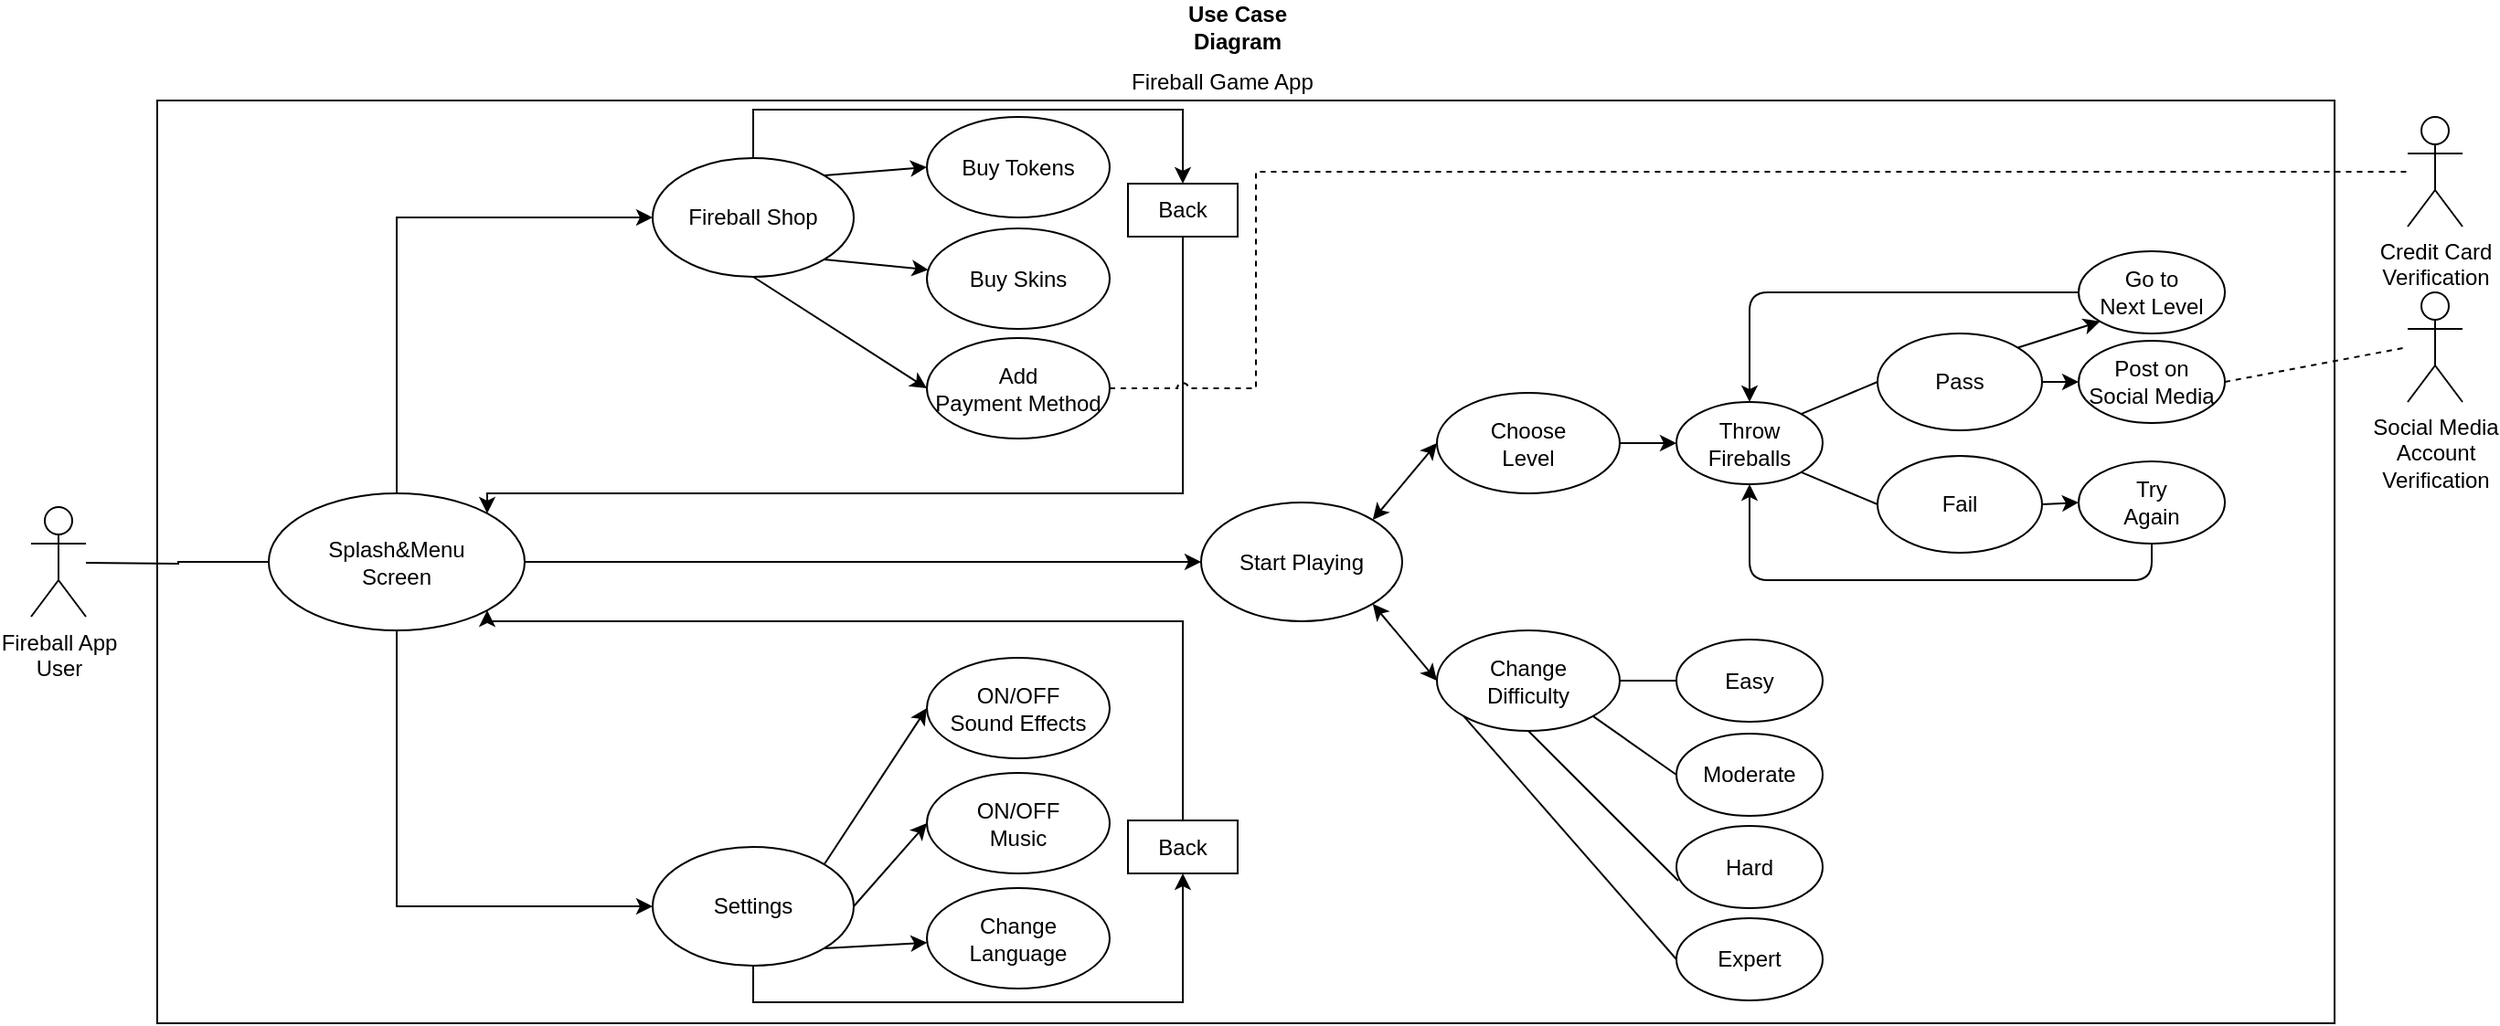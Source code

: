 <mxfile version="12.0.2" type="github" pages="3"><diagram id="cTUbQOvWyG2B0Lr92bh5" name="Use Case Diagram"><mxGraphModel dx="1220" dy="623" grid="1" gridSize="10" guides="1" tooltips="1" connect="1" arrows="1" fold="1" page="1" pageScale="1" pageWidth="850" pageHeight="1100" math="0" shadow="0"><root><mxCell id="0"/><mxCell id="1" parent="0"/><mxCell id="_4yedkVjWcVxBJYHYsd4-2" value="Fireball App&lt;br&gt;User" style="shape=umlActor;verticalLabelPosition=bottom;labelBackgroundColor=#ffffff;verticalAlign=top;html=1;outlineConnect=0;fillColor=none;" vertex="1" parent="1"><mxGeometry x="95" y="527.5" width="30" height="60" as="geometry"/></mxCell><mxCell id="_4yedkVjWcVxBJYHYsd4-3" value="" style="rounded=0;whiteSpace=wrap;html=1;fillColor=none;" vertex="1" parent="1"><mxGeometry x="164" y="305" width="1191" height="505" as="geometry"/></mxCell><mxCell id="6F56PXVnFlKJZlSxRuzO-10" style="edgeStyle=orthogonalEdgeStyle;rounded=0;orthogonalLoop=1;jettySize=auto;html=1;exitX=0;exitY=0.5;exitDx=0;exitDy=0;endArrow=none;endFill=0;" edge="1" parent="1" source="_4yedkVjWcVxBJYHYsd4-5"><mxGeometry relative="1" as="geometry"><mxPoint x="125" y="558" as="targetPoint"/></mxGeometry></mxCell><mxCell id="6F56PXVnFlKJZlSxRuzO-11" style="edgeStyle=orthogonalEdgeStyle;rounded=0;orthogonalLoop=1;jettySize=auto;html=1;exitX=0.5;exitY=0;exitDx=0;exitDy=0;entryX=0;entryY=0.5;entryDx=0;entryDy=0;endArrow=classic;endFill=1;" edge="1" parent="1" source="_4yedkVjWcVxBJYHYsd4-5" target="6F56PXVnFlKJZlSxRuzO-8"><mxGeometry relative="1" as="geometry"/></mxCell><mxCell id="6F56PXVnFlKJZlSxRuzO-12" style="edgeStyle=orthogonalEdgeStyle;rounded=0;orthogonalLoop=1;jettySize=auto;html=1;exitX=0.5;exitY=1;exitDx=0;exitDy=0;entryX=0;entryY=0.5;entryDx=0;entryDy=0;endArrow=classic;endFill=1;" edge="1" parent="1" source="_4yedkVjWcVxBJYHYsd4-5" target="6F56PXVnFlKJZlSxRuzO-9"><mxGeometry relative="1" as="geometry"/></mxCell><mxCell id="6F56PXVnFlKJZlSxRuzO-13" style="edgeStyle=orthogonalEdgeStyle;rounded=0;orthogonalLoop=1;jettySize=auto;html=1;exitX=1;exitY=0.5;exitDx=0;exitDy=0;entryX=0;entryY=0.5;entryDx=0;entryDy=0;endArrow=classic;endFill=1;" edge="1" parent="1" source="_4yedkVjWcVxBJYHYsd4-5" target="6F56PXVnFlKJZlSxRuzO-3"><mxGeometry relative="1" as="geometry"/></mxCell><mxCell id="_4yedkVjWcVxBJYHYsd4-5" value="Splash&amp;amp;Menu&lt;br&gt;Screen" style="ellipse;whiteSpace=wrap;html=1;fillColor=none;" vertex="1" parent="1"><mxGeometry x="225" y="520" width="140" height="75" as="geometry"/></mxCell><mxCell id="_4yedkVjWcVxBJYHYsd4-6" value="Fireball Game App" style="text;html=1;resizable=0;points=[];autosize=1;align=left;verticalAlign=top;spacingTop=-4;" vertex="1" parent="1"><mxGeometry x="695" y="285" width="110" height="20" as="geometry"/></mxCell><mxCell id="_4yedkVjWcVxBJYHYsd4-11" value="Credit Card&lt;br&gt;Verification" style="shape=umlActor;verticalLabelPosition=bottom;labelBackgroundColor=#ffffff;verticalAlign=top;html=1;outlineConnect=0;fillColor=none;" vertex="1" parent="1"><mxGeometry x="1395" y="314" width="30" height="60" as="geometry"/></mxCell><mxCell id="_4yedkVjWcVxBJYHYsd4-23" value="Use Case Diagram" style="text;html=1;strokeColor=none;fillColor=none;align=center;verticalAlign=middle;whiteSpace=wrap;rounded=0;fontStyle=1" vertex="1" parent="1"><mxGeometry x="710" y="255" width="90" height="20" as="geometry"/></mxCell><mxCell id="6F56PXVnFlKJZlSxRuzO-53" style="edgeStyle=orthogonalEdgeStyle;rounded=1;jumpStyle=none;orthogonalLoop=1;jettySize=auto;html=1;exitX=1;exitY=1;exitDx=0;exitDy=0;entryX=1;entryY=1;entryDx=0;entryDy=0;endArrow=none;endFill=0;strokeColor=#000000;curved=1;" edge="1" parent="1" source="6F56PXVnFlKJZlSxRuzO-3" target="6F56PXVnFlKJZlSxRuzO-3"><mxGeometry relative="1" as="geometry"/></mxCell><mxCell id="6F56PXVnFlKJZlSxRuzO-3" value="Start Playing" style="ellipse;whiteSpace=wrap;html=1;fillColor=none;" vertex="1" parent="1"><mxGeometry x="735" y="525" width="110" height="65" as="geometry"/></mxCell><mxCell id="6F56PXVnFlKJZlSxRuzO-27" style="edgeStyle=none;rounded=0;orthogonalLoop=1;jettySize=auto;html=1;exitX=1;exitY=0;exitDx=0;exitDy=0;entryX=0;entryY=0.5;entryDx=0;entryDy=0;endArrow=classic;endFill=1;" edge="1" parent="1" source="6F56PXVnFlKJZlSxRuzO-8" target="6F56PXVnFlKJZlSxRuzO-17"><mxGeometry relative="1" as="geometry"/></mxCell><mxCell id="6F56PXVnFlKJZlSxRuzO-28" style="edgeStyle=none;rounded=0;orthogonalLoop=1;jettySize=auto;html=1;exitX=1;exitY=1;exitDx=0;exitDy=0;endArrow=classic;endFill=1;" edge="1" parent="1" source="6F56PXVnFlKJZlSxRuzO-8" target="6F56PXVnFlKJZlSxRuzO-18"><mxGeometry relative="1" as="geometry"/></mxCell><mxCell id="6F56PXVnFlKJZlSxRuzO-29" style="edgeStyle=orthogonalEdgeStyle;rounded=0;orthogonalLoop=1;jettySize=auto;html=1;exitX=0.5;exitY=0;exitDx=0;exitDy=0;entryX=0.5;entryY=0;entryDx=0;entryDy=0;endArrow=classic;endFill=1;" edge="1" parent="1" source="6F56PXVnFlKJZlSxRuzO-8" target="6F56PXVnFlKJZlSxRuzO-20"><mxGeometry relative="1" as="geometry"><Array as="points"><mxPoint x="490" y="310"/><mxPoint x="725" y="310"/></Array></mxGeometry></mxCell><mxCell id="6F56PXVnFlKJZlSxRuzO-32" style="rounded=0;orthogonalLoop=1;jettySize=auto;html=1;exitX=0.5;exitY=1;exitDx=0;exitDy=0;entryX=0;entryY=0.5;entryDx=0;entryDy=0;endArrow=classic;endFill=1;" edge="1" parent="1" source="6F56PXVnFlKJZlSxRuzO-8" target="6F56PXVnFlKJZlSxRuzO-31"><mxGeometry relative="1" as="geometry"/></mxCell><mxCell id="6F56PXVnFlKJZlSxRuzO-8" value="Fireball Shop" style="ellipse;whiteSpace=wrap;html=1;fillColor=none;" vertex="1" parent="1"><mxGeometry x="435" y="336.5" width="110" height="65" as="geometry"/></mxCell><mxCell id="6F56PXVnFlKJZlSxRuzO-23" style="edgeStyle=orthogonalEdgeStyle;rounded=0;orthogonalLoop=1;jettySize=auto;html=1;exitX=0.5;exitY=1;exitDx=0;exitDy=0;entryX=0.5;entryY=1;entryDx=0;entryDy=0;endArrow=classic;endFill=1;" edge="1" parent="1" source="6F56PXVnFlKJZlSxRuzO-9" target="6F56PXVnFlKJZlSxRuzO-19"><mxGeometry relative="1" as="geometry"/></mxCell><mxCell id="6F56PXVnFlKJZlSxRuzO-24" style="rounded=0;orthogonalLoop=1;jettySize=auto;html=1;exitX=1;exitY=1;exitDx=0;exitDy=0;endArrow=classic;endFill=1;" edge="1" parent="1" source="6F56PXVnFlKJZlSxRuzO-9" target="6F56PXVnFlKJZlSxRuzO-16"><mxGeometry relative="1" as="geometry"/></mxCell><mxCell id="6F56PXVnFlKJZlSxRuzO-25" style="edgeStyle=none;rounded=0;orthogonalLoop=1;jettySize=auto;html=1;exitX=1;exitY=0.5;exitDx=0;exitDy=0;entryX=0;entryY=0.5;entryDx=0;entryDy=0;endArrow=classic;endFill=1;" edge="1" parent="1" source="6F56PXVnFlKJZlSxRuzO-9" target="6F56PXVnFlKJZlSxRuzO-15"><mxGeometry relative="1" as="geometry"/></mxCell><mxCell id="6F56PXVnFlKJZlSxRuzO-26" style="edgeStyle=none;rounded=0;orthogonalLoop=1;jettySize=auto;html=1;exitX=1;exitY=0;exitDx=0;exitDy=0;entryX=0;entryY=0.5;entryDx=0;entryDy=0;endArrow=classic;endFill=1;" edge="1" parent="1" source="6F56PXVnFlKJZlSxRuzO-9" target="6F56PXVnFlKJZlSxRuzO-14"><mxGeometry relative="1" as="geometry"/></mxCell><mxCell id="6F56PXVnFlKJZlSxRuzO-9" value="Settings" style="ellipse;whiteSpace=wrap;html=1;fillColor=none;" vertex="1" parent="1"><mxGeometry x="435" y="713.5" width="110" height="65" as="geometry"/></mxCell><mxCell id="6F56PXVnFlKJZlSxRuzO-14" value="ON/OFF&lt;br&gt;Sound Effects" style="ellipse;whiteSpace=wrap;html=1;fillColor=none;" vertex="1" parent="1"><mxGeometry x="585" y="610" width="100" height="55" as="geometry"/></mxCell><mxCell id="6F56PXVnFlKJZlSxRuzO-15" value="ON/OFF&lt;br&gt;Music" style="ellipse;whiteSpace=wrap;html=1;fillColor=none;" vertex="1" parent="1"><mxGeometry x="585" y="673" width="100" height="55" as="geometry"/></mxCell><mxCell id="6F56PXVnFlKJZlSxRuzO-16" value="Change Language" style="ellipse;whiteSpace=wrap;html=1;fillColor=none;" vertex="1" parent="1"><mxGeometry x="585" y="736" width="100" height="55" as="geometry"/></mxCell><mxCell id="6F56PXVnFlKJZlSxRuzO-17" value="Buy Tokens&lt;span style=&quot;font-family: &amp;#34;helvetica&amp;#34; , &amp;#34;arial&amp;#34; , sans-serif ; font-size: 0px ; white-space: nowrap&quot;&gt;%3CmxGraphModel%3E%3Croot%3E%3CmxCell%20id%3D%220%22%2F%3E%3CmxCell%20id%3D%221%22%20parent%3D%220%22%2F%3E%3CmxCell%20id%3D%222%22%20value%3D%22ON%2FOFF%26lt%3Bbr%26gt%3BSound%20Effects%22%20style%3D%22ellipse%3BwhiteSpace%3Dwrap%3Bhtml%3D1%3BfillColor%3Dnone%3B%22%20vertex%3D%221%22%20parent%3D%221%22%3E%3CmxGeometry%20x%3D%22630%22%20y%3D%22606%22%20width%3D%22100%22%20height%3D%2255%22%20as%3D%22geometry%22%2F%3E%3C%2FmxCell%3E%3C%2Froot%3E%3C%2FmxGraphModel%3E&lt;/span&gt;" style="ellipse;whiteSpace=wrap;html=1;fillColor=none;" vertex="1" parent="1"><mxGeometry x="585" y="314" width="100" height="55" as="geometry"/></mxCell><mxCell id="6F56PXVnFlKJZlSxRuzO-18" value="Buy Skins" style="ellipse;whiteSpace=wrap;html=1;fillColor=none;" vertex="1" parent="1"><mxGeometry x="585" y="375" width="100" height="55" as="geometry"/></mxCell><mxCell id="6F56PXVnFlKJZlSxRuzO-22" style="edgeStyle=orthogonalEdgeStyle;rounded=0;orthogonalLoop=1;jettySize=auto;html=1;exitX=0.5;exitY=0;exitDx=0;exitDy=0;entryX=1;entryY=1;entryDx=0;entryDy=0;endArrow=classic;endFill=1;" edge="1" parent="1" source="6F56PXVnFlKJZlSxRuzO-19" target="_4yedkVjWcVxBJYHYsd4-5"><mxGeometry relative="1" as="geometry"><Array as="points"><mxPoint x="725" y="590"/><mxPoint x="345" y="590"/></Array></mxGeometry></mxCell><mxCell id="6F56PXVnFlKJZlSxRuzO-19" value="Back" style="rounded=0;whiteSpace=wrap;html=1;fillColor=none;" vertex="1" parent="1"><mxGeometry x="695" y="699" width="60" height="29" as="geometry"/></mxCell><mxCell id="6F56PXVnFlKJZlSxRuzO-21" style="edgeStyle=orthogonalEdgeStyle;rounded=0;orthogonalLoop=1;jettySize=auto;html=1;exitX=0.5;exitY=1;exitDx=0;exitDy=0;entryX=1;entryY=0;entryDx=0;entryDy=0;endArrow=classic;endFill=1;" edge="1" parent="1" source="6F56PXVnFlKJZlSxRuzO-20" target="_4yedkVjWcVxBJYHYsd4-5"><mxGeometry relative="1" as="geometry"><Array as="points"><mxPoint x="725" y="520"/><mxPoint x="345" y="520"/></Array></mxGeometry></mxCell><mxCell id="6F56PXVnFlKJZlSxRuzO-20" value="Back" style="rounded=0;whiteSpace=wrap;html=1;fillColor=none;" vertex="1" parent="1"><mxGeometry x="695" y="350.5" width="60" height="29" as="geometry"/></mxCell><mxCell id="6F56PXVnFlKJZlSxRuzO-34" style="edgeStyle=orthogonalEdgeStyle;rounded=0;orthogonalLoop=1;jettySize=auto;html=1;exitX=1;exitY=0.5;exitDx=0;exitDy=0;endArrow=none;endFill=0;strokeColor=#000000;jumpStyle=arc;dashed=1;" edge="1" parent="1" source="6F56PXVnFlKJZlSxRuzO-31" target="_4yedkVjWcVxBJYHYsd4-11"><mxGeometry relative="1" as="geometry"><Array as="points"><mxPoint x="765" y="463"/><mxPoint x="765" y="344"/></Array></mxGeometry></mxCell><mxCell id="6F56PXVnFlKJZlSxRuzO-31" value="Add&lt;br&gt;Payment Method" style="ellipse;whiteSpace=wrap;html=1;fillColor=none;" vertex="1" parent="1"><mxGeometry x="585" y="435" width="100" height="55" as="geometry"/></mxCell><mxCell id="6F56PXVnFlKJZlSxRuzO-67" style="edgeStyle=none;rounded=1;jumpStyle=none;orthogonalLoop=1;jettySize=auto;html=1;exitX=1;exitY=0.5;exitDx=0;exitDy=0;entryX=0;entryY=0.5;entryDx=0;entryDy=0;endArrow=classic;endFill=1;strokeColor=#000000;" edge="1" parent="1" source="6F56PXVnFlKJZlSxRuzO-37" target="6F56PXVnFlKJZlSxRuzO-60"><mxGeometry relative="1" as="geometry"/></mxCell><mxCell id="6F56PXVnFlKJZlSxRuzO-37" value="Choose&lt;br&gt;Level&lt;span style=&quot;font-family: &amp;#34;helvetica&amp;#34; , &amp;#34;arial&amp;#34; , sans-serif ; font-size: 0px ; white-space: nowrap&quot;&gt;%3CmxGraphModel%3E%3Croot%3E%3CmxCell%20id%3D%220%22%2F%3E%3CmxCell%20id%3D%221%22%20parent%3D%220%22%2F%3E%3CmxCell%20id%3D%222%22%20value%3D%22ON%2FOFF%26lt%3Bbr%26gt%3BSound%20Effects%22%20style%3D%22ellipse%3BwhiteSpace%3Dwrap%3Bhtml%3D1%3BfillColor%3Dnone%3B%22%20vertex%3D%221%22%20parent%3D%221%22%3E%3CmxGeometry%20x%3D%22565%22%20y%3D%22596%22%20width%3D%22100%22%20height%3D%2255%22%20as%3D%22geometry%22%2F%3E%3C%2FmxCell%3E%3C%2Froot%3E%3C%2FmxGraphModel%3E&lt;/span&gt;" style="ellipse;whiteSpace=wrap;html=1;fillColor=none;" vertex="1" parent="1"><mxGeometry x="864" y="465" width="100" height="55" as="geometry"/></mxCell><mxCell id="6F56PXVnFlKJZlSxRuzO-49" style="rounded=0;jumpStyle=arc;orthogonalLoop=1;jettySize=auto;html=1;exitX=1;exitY=0.5;exitDx=0;exitDy=0;entryX=0;entryY=0.5;entryDx=0;entryDy=0;endArrow=none;endFill=0;strokeColor=#000000;" edge="1" parent="1" source="6F56PXVnFlKJZlSxRuzO-41" target="6F56PXVnFlKJZlSxRuzO-42"><mxGeometry relative="1" as="geometry"/></mxCell><mxCell id="6F56PXVnFlKJZlSxRuzO-50" style="edgeStyle=none;rounded=0;jumpStyle=arc;orthogonalLoop=1;jettySize=auto;html=1;exitX=1;exitY=1;exitDx=0;exitDy=0;entryX=0;entryY=0.5;entryDx=0;entryDy=0;endArrow=none;endFill=0;strokeColor=#000000;" edge="1" parent="1" source="6F56PXVnFlKJZlSxRuzO-41" target="6F56PXVnFlKJZlSxRuzO-46"><mxGeometry relative="1" as="geometry"/></mxCell><mxCell id="6F56PXVnFlKJZlSxRuzO-51" style="edgeStyle=none;rounded=0;jumpStyle=arc;orthogonalLoop=1;jettySize=auto;html=1;exitX=0.5;exitY=1;exitDx=0;exitDy=0;entryX=0.013;entryY=0.667;entryDx=0;entryDy=0;entryPerimeter=0;endArrow=none;endFill=0;strokeColor=#000000;" edge="1" parent="1" source="6F56PXVnFlKJZlSxRuzO-41" target="6F56PXVnFlKJZlSxRuzO-45"><mxGeometry relative="1" as="geometry"/></mxCell><mxCell id="6F56PXVnFlKJZlSxRuzO-52" style="edgeStyle=none;rounded=0;jumpStyle=arc;orthogonalLoop=1;jettySize=auto;html=1;exitX=0;exitY=1;exitDx=0;exitDy=0;entryX=0;entryY=0.5;entryDx=0;entryDy=0;endArrow=none;endFill=0;strokeColor=#000000;" edge="1" parent="1" source="6F56PXVnFlKJZlSxRuzO-41" target="6F56PXVnFlKJZlSxRuzO-47"><mxGeometry relative="1" as="geometry"/></mxCell><mxCell id="6F56PXVnFlKJZlSxRuzO-41" value="Change&lt;br&gt;Difficulty" style="ellipse;whiteSpace=wrap;html=1;fillColor=none;" vertex="1" parent="1"><mxGeometry x="864" y="595" width="100" height="55" as="geometry"/></mxCell><mxCell id="6F56PXVnFlKJZlSxRuzO-42" value="Easy" style="ellipse;whiteSpace=wrap;html=1;fillColor=none;" vertex="1" parent="1"><mxGeometry x="995" y="600" width="80" height="45" as="geometry"/></mxCell><mxCell id="6F56PXVnFlKJZlSxRuzO-45" value="Hard" style="ellipse;whiteSpace=wrap;html=1;fillColor=none;" vertex="1" parent="1"><mxGeometry x="995" y="702" width="80" height="45" as="geometry"/></mxCell><mxCell id="6F56PXVnFlKJZlSxRuzO-46" value="Moderate" style="ellipse;whiteSpace=wrap;html=1;fillColor=none;" vertex="1" parent="1"><mxGeometry x="995" y="651.5" width="80" height="45" as="geometry"/></mxCell><mxCell id="6F56PXVnFlKJZlSxRuzO-47" value="Expert" style="ellipse;whiteSpace=wrap;html=1;fillColor=none;" vertex="1" parent="1"><mxGeometry x="995" y="752.5" width="80" height="45" as="geometry"/></mxCell><mxCell id="6F56PXVnFlKJZlSxRuzO-57" value="" style="endArrow=classic;startArrow=classic;html=1;strokeColor=#000000;exitX=1;exitY=1;exitDx=0;exitDy=0;entryX=0;entryY=0.5;entryDx=0;entryDy=0;" edge="1" parent="1" source="6F56PXVnFlKJZlSxRuzO-3" target="6F56PXVnFlKJZlSxRuzO-41"><mxGeometry width="50" height="50" relative="1" as="geometry"><mxPoint x="889" y="582.5" as="sourcePoint"/><mxPoint x="939" y="532.5" as="targetPoint"/></mxGeometry></mxCell><mxCell id="6F56PXVnFlKJZlSxRuzO-71" style="edgeStyle=none;rounded=1;jumpStyle=none;orthogonalLoop=1;jettySize=auto;html=1;exitX=1;exitY=1;exitDx=0;exitDy=0;entryX=0;entryY=0.5;entryDx=0;entryDy=0;endArrow=none;endFill=0;strokeColor=#000000;" edge="1" parent="1" source="6F56PXVnFlKJZlSxRuzO-60" target="6F56PXVnFlKJZlSxRuzO-64"><mxGeometry relative="1" as="geometry"/></mxCell><mxCell id="6F56PXVnFlKJZlSxRuzO-78" style="edgeStyle=none;rounded=1;jumpStyle=none;orthogonalLoop=1;jettySize=auto;html=1;exitX=1;exitY=0;exitDx=0;exitDy=0;entryX=0;entryY=0.5;entryDx=0;entryDy=0;endArrow=none;endFill=0;strokeColor=#000000;" edge="1" parent="1" source="6F56PXVnFlKJZlSxRuzO-60" target="6F56PXVnFlKJZlSxRuzO-63"><mxGeometry relative="1" as="geometry"/></mxCell><mxCell id="6F56PXVnFlKJZlSxRuzO-60" value="Throw Fireballs" style="ellipse;whiteSpace=wrap;html=1;fillColor=none;" vertex="1" parent="1"><mxGeometry x="995" y="470" width="80" height="45" as="geometry"/></mxCell><mxCell id="6F56PXVnFlKJZlSxRuzO-82" style="edgeStyle=none;rounded=1;jumpStyle=none;orthogonalLoop=1;jettySize=auto;html=1;exitX=1;exitY=0;exitDx=0;exitDy=0;entryX=0;entryY=1;entryDx=0;entryDy=0;endArrow=classic;endFill=1;strokeColor=#000000;" edge="1" parent="1" source="6F56PXVnFlKJZlSxRuzO-63" target="6F56PXVnFlKJZlSxRuzO-81"><mxGeometry relative="1" as="geometry"/></mxCell><mxCell id="6F56PXVnFlKJZlSxRuzO-88" style="edgeStyle=orthogonalEdgeStyle;rounded=1;jumpStyle=none;orthogonalLoop=1;jettySize=auto;html=1;exitX=1;exitY=0.5;exitDx=0;exitDy=0;entryX=0;entryY=0.5;entryDx=0;entryDy=0;endArrow=classic;endFill=1;strokeColor=#000000;" edge="1" parent="1" source="6F56PXVnFlKJZlSxRuzO-63" target="6F56PXVnFlKJZlSxRuzO-80"><mxGeometry relative="1" as="geometry"/></mxCell><mxCell id="6F56PXVnFlKJZlSxRuzO-63" value="Pass" style="ellipse;whiteSpace=wrap;html=1;fillColor=none;" vertex="1" parent="1"><mxGeometry x="1105" y="432.5" width="90" height="53" as="geometry"/></mxCell><mxCell id="6F56PXVnFlKJZlSxRuzO-91" style="edgeStyle=none;rounded=1;jumpStyle=none;orthogonalLoop=1;jettySize=auto;html=1;exitX=1;exitY=0.5;exitDx=0;exitDy=0;entryX=0;entryY=0.5;entryDx=0;entryDy=0;endArrow=classic;endFill=1;strokeColor=#000000;" edge="1" parent="1" source="6F56PXVnFlKJZlSxRuzO-64" target="6F56PXVnFlKJZlSxRuzO-79"><mxGeometry relative="1" as="geometry"/></mxCell><mxCell id="6F56PXVnFlKJZlSxRuzO-64" value="Fail" style="ellipse;whiteSpace=wrap;html=1;fillColor=none;" vertex="1" parent="1"><mxGeometry x="1105" y="499.5" width="90" height="53" as="geometry"/></mxCell><mxCell id="6F56PXVnFlKJZlSxRuzO-66" value="Social Media&lt;br&gt;Account &lt;br&gt;Verification" style="shape=umlActor;verticalLabelPosition=bottom;labelBackgroundColor=#ffffff;verticalAlign=top;html=1;outlineConnect=0;fillColor=none;" vertex="1" parent="1"><mxGeometry x="1395" y="410" width="30" height="60" as="geometry"/></mxCell><mxCell id="6F56PXVnFlKJZlSxRuzO-87" style="edgeStyle=orthogonalEdgeStyle;rounded=1;jumpStyle=none;orthogonalLoop=1;jettySize=auto;html=1;exitX=0.5;exitY=1;exitDx=0;exitDy=0;entryX=0.5;entryY=1;entryDx=0;entryDy=0;endArrow=classic;endFill=1;strokeColor=#000000;" edge="1" parent="1" source="6F56PXVnFlKJZlSxRuzO-79" target="6F56PXVnFlKJZlSxRuzO-60"><mxGeometry relative="1" as="geometry"/></mxCell><mxCell id="6F56PXVnFlKJZlSxRuzO-79" value="Try&lt;br&gt;Again" style="ellipse;whiteSpace=wrap;html=1;fillColor=none;" vertex="1" parent="1"><mxGeometry x="1215" y="502.5" width="80" height="45" as="geometry"/></mxCell><mxCell id="6F56PXVnFlKJZlSxRuzO-89" style="rounded=1;jumpStyle=none;orthogonalLoop=1;jettySize=auto;html=1;exitX=1;exitY=0.5;exitDx=0;exitDy=0;endArrow=none;endFill=0;strokeColor=#000000;dashed=1;" edge="1" parent="1" source="6F56PXVnFlKJZlSxRuzO-80"><mxGeometry relative="1" as="geometry"><mxPoint x="1395" y="440" as="targetPoint"/></mxGeometry></mxCell><mxCell id="6F56PXVnFlKJZlSxRuzO-80" value="Post on&lt;br&gt;Social Media" style="ellipse;whiteSpace=wrap;html=1;fillColor=none;" vertex="1" parent="1"><mxGeometry x="1215" y="436.5" width="80" height="45" as="geometry"/></mxCell><mxCell id="6F56PXVnFlKJZlSxRuzO-84" style="edgeStyle=orthogonalEdgeStyle;rounded=1;jumpStyle=none;orthogonalLoop=1;jettySize=auto;html=1;exitX=0;exitY=0.5;exitDx=0;exitDy=0;entryX=0.5;entryY=0;entryDx=0;entryDy=0;endArrow=classic;endFill=1;strokeColor=#000000;" edge="1" parent="1" source="6F56PXVnFlKJZlSxRuzO-81" target="6F56PXVnFlKJZlSxRuzO-60"><mxGeometry relative="1" as="geometry"/></mxCell><mxCell id="6F56PXVnFlKJZlSxRuzO-81" value="Go to&lt;br&gt;Next Level" style="ellipse;whiteSpace=wrap;html=1;fillColor=none;" vertex="1" parent="1"><mxGeometry x="1215" y="387.5" width="80" height="45" as="geometry"/></mxCell><mxCell id="6F56PXVnFlKJZlSxRuzO-92" value="" style="endArrow=classic;startArrow=classic;html=1;strokeColor=#000000;exitX=1;exitY=0;exitDx=0;exitDy=0;entryX=0;entryY=0.5;entryDx=0;entryDy=0;" edge="1" parent="1" source="6F56PXVnFlKJZlSxRuzO-3" target="6F56PXVnFlKJZlSxRuzO-37"><mxGeometry width="50" height="50" relative="1" as="geometry"><mxPoint x="945" y="490" as="sourcePoint"/><mxPoint x="995" y="440" as="targetPoint"/></mxGeometry></mxCell></root></mxGraphModel></diagram><diagram id="khtnJT2XTjbwV4lEF0HO" name="Domain Model"><mxGraphModel dx="1704" dy="436" grid="1" gridSize="10" guides="1" tooltips="1" connect="1" arrows="1" fold="1" page="1" pageScale="1" pageWidth="850" pageHeight="1100" math="0" shadow="0"><root><mxCell id="Dq08MTwCyVOmavlIm1Ob-0"/><mxCell id="Dq08MTwCyVOmavlIm1Ob-1" parent="Dq08MTwCyVOmavlIm1Ob-0"/><mxCell id="KwgacOmT1eJdhZJQ1ig6-0" style="edgeStyle=orthogonalEdgeStyle;curved=1;rounded=0;orthogonalLoop=1;jettySize=auto;html=1;exitX=1;exitY=0.5;exitDx=0;exitDy=0;entryX=0;entryY=0.5;entryDx=0;entryDy=0;endArrow=none;endFill=0;" edge="1" parent="Dq08MTwCyVOmavlIm1Ob-1" source="KwgacOmT1eJdhZJQ1ig6-1" target="KwgacOmT1eJdhZJQ1ig6-3"><mxGeometry relative="1" as="geometry"/></mxCell><mxCell id="KwgacOmT1eJdhZJQ1ig6-1" value="Credit&amp;nbsp;&lt;br&gt;Card&lt;br&gt;#" style="whiteSpace=wrap;html=1;aspect=fixed;fillColor=none;" vertex="1" parent="Dq08MTwCyVOmavlIm1Ob-1"><mxGeometry x="-655" y="265" width="80" height="80" as="geometry"/></mxCell><mxCell id="KwgacOmT1eJdhZJQ1ig6-2" style="edgeStyle=orthogonalEdgeStyle;rounded=0;orthogonalLoop=1;jettySize=auto;html=1;exitX=1;exitY=0.5;exitDx=0;exitDy=0;endArrow=none;endFill=0;" edge="1" parent="Dq08MTwCyVOmavlIm1Ob-1" source="KwgacOmT1eJdhZJQ1ig6-3" target="KwgacOmT1eJdhZJQ1ig6-4"><mxGeometry relative="1" as="geometry"/></mxCell><mxCell id="3aeuX1L3TRo_cDNW78Vs-2" style="edgeStyle=elbowEdgeStyle;rounded=0;jumpStyle=none;orthogonalLoop=1;jettySize=auto;html=1;exitX=0.25;exitY=1;exitDx=0;exitDy=0;entryX=0.5;entryY=0;entryDx=0;entryDy=0;endArrow=none;endFill=0;strokeColor=#000000;elbow=vertical;" edge="1" parent="Dq08MTwCyVOmavlIm1Ob-1" source="KwgacOmT1eJdhZJQ1ig6-3" target="3aeuX1L3TRo_cDNW78Vs-0"><mxGeometry relative="1" as="geometry"/></mxCell><mxCell id="3aeuX1L3TRo_cDNW78Vs-3" style="edgeStyle=elbowEdgeStyle;rounded=0;jumpStyle=none;orthogonalLoop=1;jettySize=auto;elbow=vertical;html=1;exitX=0.75;exitY=1;exitDx=0;exitDy=0;entryX=0.5;entryY=0;entryDx=0;entryDy=0;endArrow=none;endFill=0;strokeColor=#000000;" edge="1" parent="Dq08MTwCyVOmavlIm1Ob-1" source="KwgacOmT1eJdhZJQ1ig6-3" target="3aeuX1L3TRo_cDNW78Vs-1"><mxGeometry relative="1" as="geometry"/></mxCell><mxCell id="KwgacOmT1eJdhZJQ1ig6-3" value="User" style="whiteSpace=wrap;html=1;aspect=fixed;fillColor=none;" vertex="1" parent="Dq08MTwCyVOmavlIm1Ob-1"><mxGeometry x="-535" y="265" width="80" height="80" as="geometry"/></mxCell><mxCell id="KwgacOmT1eJdhZJQ1ig6-4" value="Repository" style="whiteSpace=wrap;html=1;aspect=fixed;fillColor=none;" vertex="1" parent="Dq08MTwCyVOmavlIm1Ob-1"><mxGeometry x="-415" y="265" width="80" height="80" as="geometry"/></mxCell><mxCell id="KwgacOmT1eJdhZJQ1ig6-7" style="edgeStyle=orthogonalEdgeStyle;rounded=0;orthogonalLoop=1;jettySize=auto;html=1;exitX=0.5;exitY=0;exitDx=0;exitDy=0;entryX=0.5;entryY=1;entryDx=0;entryDy=0;endArrow=none;endFill=0;" edge="1" parent="Dq08MTwCyVOmavlIm1Ob-1" source="KwgacOmT1eJdhZJQ1ig6-8" target="KwgacOmT1eJdhZJQ1ig6-3"><mxGeometry relative="1" as="geometry"/></mxCell><mxCell id="KwgacOmT1eJdhZJQ1ig6-8" value="Social Media&lt;br&gt;Accounts" style="whiteSpace=wrap;html=1;aspect=fixed;fillColor=none;" vertex="1" parent="Dq08MTwCyVOmavlIm1Ob-1"><mxGeometry x="-535" y="385" width="80" height="80" as="geometry"/></mxCell><mxCell id="KwgacOmT1eJdhZJQ1ig6-11" value="&lt;b&gt;&lt;u&gt;Cardinality&lt;/u&gt;&lt;/b&gt;&lt;br&gt;1&amp;nbsp; 2&amp;nbsp; 8&lt;br&gt;1..5&amp;nbsp; 0..8&lt;br&gt;*&lt;br&gt;1..*&amp;nbsp; 0..*&amp;nbsp; *" style="text;html=1;align=center;verticalAlign=middle;whiteSpace=wrap;rounded=0;fillColor=#fff2cc;strokeColor=#d6b656;" vertex="1" parent="Dq08MTwCyVOmavlIm1Ob-1"><mxGeometry x="-285" y="295" width="90" height="100" as="geometry"/></mxCell><mxCell id="KwgacOmT1eJdhZJQ1ig6-14" value="1..*&lt;span style=&quot;font-family: &amp;#34;helvetica&amp;#34; , &amp;#34;arial&amp;#34; , sans-serif ; font-size: 0px ; white-space: nowrap&quot;&gt;%3CmxGraphModel%3E%3Croot%3E%3CmxCell%20id%3D%220%22%2F%3E%3CmxCell%20id%3D%221%22%20parent%3D%220%22%2F%3E%3CmxCell%20id%3D%222%22%20value%3D%22Credit%26amp%3Bnbsp%3B%26lt%3Bbr%26gt%3BCard%22%20style%3D%22whiteSpace%3Dwrap%3Bhtml%3D1%3Baspect%3Dfixed%3BfillColor%3Dnone%3B%22%20vertex%3D%221%22%20parent%3D%221%22%3E%3CmxGeometry%20x%3D%22120%22%20y%3D%22640%22%20width%3D%2280%22%20height%3D%2280%22%20as%3D%22geometry%22%2F%3E%3C%2FmxCell%3E%3CmxCell%20id%3D%223%22%20value%3D%22Credit%26amp%3Bnbsp%3B%26lt%3Bbr%26gt%3BCard%22%20style%3D%22whiteSpace%3Dwrap%3Bhtml%3D1%3Baspect%3Dfixed%3BfillColor%3Dnone%3B%22%20vertex%3D%221%22%20parent%3D%221%22%3E%3CmxGeometry%20x%3D%22240%22%20y%3D%22640%22%20width%3D%2280%22%20height%3D%2280%22%20as%3D%22geometry%22%2F%3E%3C%2FmxCell%3E%3CmxCell%20id%3D%224%22%20value%3D%22Credit%26amp%3Bnbsp%3B%26lt%3Bbr%26gt%3BCard%22%20style%3D%22whiteSpace%3Dwrap%3Bhtml%3D1%3Baspect%3Dfixed%3BfillColor%3Dnone%3B%22%20vertex%3D%221%22%20parent%3D%221%22%3E%3CmxGeometry%20x%3D%22360%22%20y%3D%22640%22%20width%3D%2280%22%20height%3D%2280%22%20as%3D%22geometry%22%2F%3E%3C%2FmxCell%3E%3C%2Froot%3E%3C%2FmxGraphModel%3E&lt;/span&gt;" style="text;html=1;strokeColor=none;fillColor=none;align=center;verticalAlign=middle;whiteSpace=wrap;rounded=0;" vertex="1" parent="Dq08MTwCyVOmavlIm1Ob-1"><mxGeometry x="-520" y="365" width="25" height="20" as="geometry"/></mxCell><mxCell id="KwgacOmT1eJdhZJQ1ig6-15" value="1&lt;span style=&quot;font-family: &amp;#34;helvetica&amp;#34; , &amp;#34;arial&amp;#34; , sans-serif ; font-size: 0px ; white-space: nowrap&quot;&gt;%3CmxGraphModel%3E%3Croot%3E%3CmxCell%20id%3D%220%22%2F%3E%3CmxCell%20id%3D%221%22%20parent%3D%220%22%2F%3E%3CmxCell%20id%3D%222%22%20value%3D%22Credit%26amp%3Bnbsp%3B%26lt%3Bbr%26gt%3BCard%22%20style%3D%22whiteSpace%3Dwrap%3Bhtml%3D1%3Baspect%3Dfixed%3BfillColor%3Dnone%3B%22%20vertex%3D%221%22%20parent%3D%221%22%3E%3CmxGeometry%20x%3D%22120%22%20y%3D%22640%22%20width%3D%2280%22%20height%3D%2280%22%20as%3D%22geometry%22%2F%3E%3C%2FmxCell%3E%3CmxCell%20id%3D%223%22%20value%3D%22Credit%26amp%3Bnbsp%3B%26lt%3Bbr%26gt%3BCard%22%20style%3D%22whiteSpace%3Dwrap%3Bhtml%3D1%3Baspect%3Dfixed%3BfillColor%3Dnone%3B%22%20vertex%3D%221%22%20parent%3D%221%22%3E%3CmxGeometry%20x%3D%22240%22%20y%3D%22640%22%20width%3D%2280%22%20height%3D%2280%22%20as%3D%22geometry%22%2F%3E%3C%2FmxCell%3E%3CmxCell%20id%3D%224%22%20value%3D%22Credit%26amp%3Bnbsp%3B%26lt%3Bbr%26gt%3BCard%22%20style%3D%22whiteSpace%3Dwrap%3Bhtml%3D1%3Baspect%3Dfixed%3BfillColor%3Dnone%3B%22%20vertex%3D%221%22%20parent%3D%221%22%3E%3CmxGeometry%20x%3D%22360%22%20y%3D%22640%22%20width%3D%2280%22%20height%3D%2280%22%20as%3D%22geometry%22%2F%3E%3C%2FmxCell%3E%3C%2Froot%3E%3C%2FmxGraphModel%3E&lt;/span&gt;" style="text;html=1;strokeColor=none;fillColor=none;align=center;verticalAlign=middle;whiteSpace=wrap;rounded=0;" vertex="1" parent="Dq08MTwCyVOmavlIm1Ob-1"><mxGeometry x="-495" y="345" width="20" height="20" as="geometry"/></mxCell><mxCell id="KwgacOmT1eJdhZJQ1ig6-18" value="1&lt;span style=&quot;font-family: &amp;#34;helvetica&amp;#34; , &amp;#34;arial&amp;#34; , sans-serif ; font-size: 0px ; white-space: nowrap&quot;&gt;%3CmxGraphModel%3E%3Croot%3E%3CmxCell%20id%3D%220%22%2F%3E%3CmxCell%20id%3D%221%22%20parent%3D%220%22%2F%3E%3CmxCell%20id%3D%222%22%20value%3D%22Credit%26amp%3Bnbsp%3B%26lt%3Bbr%26gt%3BCard%22%20style%3D%22whiteSpace%3Dwrap%3Bhtml%3D1%3Baspect%3Dfixed%3BfillColor%3Dnone%3B%22%20vertex%3D%221%22%20parent%3D%221%22%3E%3CmxGeometry%20x%3D%22120%22%20y%3D%22640%22%20width%3D%2280%22%20height%3D%2280%22%20as%3D%22geometry%22%2F%3E%3C%2FmxCell%3E%3CmxCell%20id%3D%223%22%20value%3D%22Credit%26amp%3Bnbsp%3B%26lt%3Bbr%26gt%3BCard%22%20style%3D%22whiteSpace%3Dwrap%3Bhtml%3D1%3Baspect%3Dfixed%3BfillColor%3Dnone%3B%22%20vertex%3D%221%22%20parent%3D%221%22%3E%3CmxGeometry%20x%3D%22240%22%20y%3D%22640%22%20width%3D%2280%22%20height%3D%2280%22%20as%3D%22geometry%22%2F%3E%3C%2FmxCell%3E%3CmxCell%20id%3D%224%22%20value%3D%22Credit%26amp%3Bnbsp%3B%26lt%3Bbr%26gt%3BCard%22%20style%3D%22whiteSpace%3Dwrap%3Bhtml%3D1%3Baspect%3Dfixed%3BfillColor%3Dnone%3B%22%20vertex%3D%221%22%20parent%3D%221%22%3E%3CmxGeometry%20x%3D%22360%22%20y%3D%22640%22%20width%3D%2280%22%20height%3D%2280%22%20as%3D%22geometry%22%2F%3E%3C%2FmxCell%3E%3C%2Froot%3E%3C%2FmxGraphModel%3E&lt;/span&gt;" style="text;html=1;strokeColor=none;fillColor=none;align=center;verticalAlign=middle;whiteSpace=wrap;rounded=0;" vertex="1" parent="Dq08MTwCyVOmavlIm1Ob-1"><mxGeometry x="-455" y="305" width="20" height="20" as="geometry"/></mxCell><mxCell id="KwgacOmT1eJdhZJQ1ig6-19" value="1&lt;span style=&quot;font-family: &amp;#34;helvetica&amp;#34; , &amp;#34;arial&amp;#34; , sans-serif ; font-size: 0px ; white-space: nowrap&quot;&gt;%3CmxGraphModel%3E%3Croot%3E%3CmxCell%20id%3D%220%22%2F%3E%3CmxCell%20id%3D%221%22%20parent%3D%220%22%2F%3E%3CmxCell%20id%3D%222%22%20value%3D%22Credit%26amp%3Bnbsp%3B%26lt%3Bbr%26gt%3BCard%22%20style%3D%22whiteSpace%3Dwrap%3Bhtml%3D1%3Baspect%3Dfixed%3BfillColor%3Dnone%3B%22%20vertex%3D%221%22%20parent%3D%221%22%3E%3CmxGeometry%20x%3D%22120%22%20y%3D%22640%22%20width%3D%2280%22%20height%3D%2280%22%20as%3D%22geometry%22%2F%3E%3C%2FmxCell%3E%3CmxCell%20id%3D%223%22%20value%3D%22Credit%26amp%3Bnbsp%3B%26lt%3Bbr%26gt%3BCard%22%20style%3D%22whiteSpace%3Dwrap%3Bhtml%3D1%3Baspect%3Dfixed%3BfillColor%3Dnone%3B%22%20vertex%3D%221%22%20parent%3D%221%22%3E%3CmxGeometry%20x%3D%22240%22%20y%3D%22640%22%20width%3D%2280%22%20height%3D%2280%22%20as%3D%22geometry%22%2F%3E%3C%2FmxCell%3E%3CmxCell%20id%3D%224%22%20value%3D%22Credit%26amp%3Bnbsp%3B%26lt%3Bbr%26gt%3BCard%22%20style%3D%22whiteSpace%3Dwrap%3Bhtml%3D1%3Baspect%3Dfixed%3BfillColor%3Dnone%3B%22%20vertex%3D%221%22%20parent%3D%221%22%3E%3CmxGeometry%20x%3D%22360%22%20y%3D%22640%22%20width%3D%2280%22%20height%3D%2280%22%20as%3D%22geometry%22%2F%3E%3C%2FmxCell%3E%3C%2Froot%3E%3C%2FmxGraphModel%3E&lt;/span&gt;" style="text;html=1;strokeColor=none;fillColor=none;align=center;verticalAlign=middle;whiteSpace=wrap;rounded=0;" vertex="1" parent="Dq08MTwCyVOmavlIm1Ob-1"><mxGeometry x="-555" y="285" width="20" height="20" as="geometry"/></mxCell><mxCell id="KwgacOmT1eJdhZJQ1ig6-20" value="1..*&lt;span style=&quot;font-family: &amp;#34;helvetica&amp;#34; , &amp;#34;arial&amp;#34; , sans-serif ; font-size: 0px ; white-space: nowrap&quot;&gt;..3CmxGraphModel%3E%3Croot%3E%3CmxCell%20id%3D%220%22%2F%3E%3CmxCell%20id%3D%221%22%20parent%3D%220%22%2F%3E%3CmxCell%20id%3D%222%22%20value%3D%22Credit%26amp%3Bnbsp%3B%26lt%3Bbr%26gt%3BCard%22%20style%3D%22whiteSpace%3Dwrap%3Bhtml%3D1%3Baspect%3Dfixed%3BfillColor%3Dnone%3B%22%20vertex%3D%221%22%20parent%3D%221%22%3E%3CmxGeometry%20x%3D%22120%22%20y%3D%22640%22%20width%3D%2280%22%20height%3D%2280%22%20as%3D%22geometry%22%2F%3E%3C%2FmxCell%3E%3CmxCell%20id%3D%223%22%20value%3D%22Credit%26amp%3Bnbsp%3B%26lt%3Bbr%26gt%3BCard%22%20style%3D%22whiteSpace%3Dwrap%3Bhtml%3D1%3Baspect%3Dfixed%3BfillColor%3Dnone%3B%22%20vertex%3D%221%22%20parent%3D%221%22%3E%3CmxGeometry%20x%3D%22240%22%20y%3D%22640%22%20width%3D%2280%22%20height%3D%2280%22%20as%3D%22geometry%22%2F%3E%3C%2FmxCell%3E%3CmxCell%20id%3D%224%22%20value%3D%22Credit%26amp%3Bnbsp%3B%26lt%3Bbr%26gt%3BCard%22%20style%3D%22whiteSpace%3Dwrap%3Bhtml%3D1%3Baspect%3Dfixed%3BfillColor%3Dnone%3B%22%20vertex%3D%221%22%20parent%3D%221%22%3E%3CmxGeometry%20x%3D%22360%22%20y%3D%22640%22%20width%3D%2280%22%20height%3D%2280%22%20as%3D%22geometry%22%2F%3E%3C%2FmxCell%3E%3C%2Froot%3E%3C%2FmxGraphModel%3E.....&lt;/span&gt;" style="text;html=1;strokeColor=none;fillColor=none;align=center;verticalAlign=middle;whiteSpace=wrap;rounded=0;" vertex="1" parent="Dq08MTwCyVOmavlIm1Ob-1"><mxGeometry x="-575" y="305" width="30" height="20" as="geometry"/></mxCell><mxCell id="KwgacOmT1eJdhZJQ1ig6-21" value="1..*&lt;span style=&quot;font-family: &amp;#34;helvetica&amp;#34; , &amp;#34;arial&amp;#34; , sans-serif ; font-size: 0px ; white-space: nowrap&quot;&gt;..3CmxGraphModel%3E%3Croot%3E%3CmxCell%20id%3D%220%22%2F%3E%3CmxCell%20id%3D%221%22%20parent%3D%220%22%2F%3E%3CmxCell%20id%3D%222%22%20value%3D%22Credit%26amp%3Bnbsp%3B%26lt%3Bbr%26gt%3BCard%22%20style%3D%22whiteSpace%3Dwrap%3Bhtml%3D1%3Baspect%3Dfixed%3BfillColor%3Dnone%3B%22%20vertex%3D%221%22%20parent%3D%221%22%3E%3CmxGeometry%20x%3D%22120%22%20y%3D%22640%22%20width%3D%2280%22%20height%3D%2280%22%20as%3D%22geometry%22%2F%3E%3C%2FmxCell%3E%3CmxCell%20id%3D%223%22%20value%3D%22Credit%26amp%3Bnbsp%3B%26lt%3Bbr%26gt%3BCard%22%20style%3D%22whiteSpace%3Dwrap%3Bhtml%3D1%3Baspect%3Dfixed%3BfillColor%3Dnone%3B%22%20vertex%3D%221%22%20parent%3D%221%22%3E%3CmxGeometry%20x%3D%22240%22%20y%3D%22640%22%20width%3D%2280%22%20height%3D%2280%22%20as%3D%22geometry%22%2F%3E%3C%2FmxCell%3E%3CmxCell%20id%3D%224%22%20value%3D%22Credit%26amp%3Bnbsp%3B%26lt%3Bbr%26gt%3BCard%22%20style%3D%22whiteSpace%3Dwrap%3Bhtml%3D1%3Baspect%3Dfixed%3BfillColor%3Dnone%3B%22%20vertex%3D%221%22%20parent%3D%221%22%3E%3CmxGeometry%20x%3D%22360%22%20y%3D%22640%22%20width%3D%2280%22%20height%3D%2280%22%20as%3D%22geometry%22%2F%3E%3C%2FmxCell%3E%3C%2Froot%3E%3C%2FmxGraphModel%3E.....&lt;/span&gt;" style="text;html=1;strokeColor=none;fillColor=none;align=center;verticalAlign=middle;whiteSpace=wrap;rounded=0;" vertex="1" parent="Dq08MTwCyVOmavlIm1Ob-1"><mxGeometry x="-445" y="285" width="30" height="20" as="geometry"/></mxCell><mxCell id="KwgacOmT1eJdhZJQ1ig6-22" value="Domain Model" style="text;html=1;resizable=0;points=[];autosize=1;align=left;verticalAlign=top;spacingTop=-4;fontStyle=1" vertex="1" parent="Dq08MTwCyVOmavlIm1Ob-1"><mxGeometry x="-540" y="230" width="90" height="20" as="geometry"/></mxCell><mxCell id="3aeuX1L3TRo_cDNW78Vs-0" value="Tokens" style="whiteSpace=wrap;html=1;aspect=fixed;fillColor=none;" vertex="1" parent="Dq08MTwCyVOmavlIm1Ob-1"><mxGeometry x="-655" y="385" width="80" height="80" as="geometry"/></mxCell><mxCell id="3aeuX1L3TRo_cDNW78Vs-1" value="Game Progress" style="whiteSpace=wrap;html=1;aspect=fixed;fillColor=none;" vertex="1" parent="Dq08MTwCyVOmavlIm1Ob-1"><mxGeometry x="-415" y="385" width="80" height="80" as="geometry"/></mxCell><mxCell id="3aeuX1L3TRo_cDNW78Vs-8" value="1&lt;span style=&quot;font-family: &amp;#34;helvetica&amp;#34; , &amp;#34;arial&amp;#34; , sans-serif ; font-size: 0px ; white-space: nowrap&quot;&gt;%3CmxGraphModel%3E%3Croot%3E%3CmxCell%20id%3D%220%22%2F%3E%3CmxCell%20id%3D%221%22%20parent%3D%220%22%2F%3E%3CmxCell%20id%3D%222%22%20value%3D%22Credit%26amp%3Bnbsp%3B%26lt%3Bbr%26gt%3BCard%22%20style%3D%22whiteSpace%3Dwrap%3Bhtml%3D1%3Baspect%3Dfixed%3BfillColor%3Dnone%3B%22%20vertex%3D%221%22%20parent%3D%221%22%3E%3CmxGeometry%20x%3D%22120%22%20y%3D%22640%22%20width%3D%2280%22%20height%3D%2280%22%20as%3D%22geometry%22%2F%3E%3C%2FmxCell%3E%3CmxCell%20id%3D%223%22%20value%3D%22Credit%26amp%3Bnbsp%3B%26lt%3Bbr%26gt%3BCard%22%20style%3D%22whiteSpace%3Dwrap%3Bhtml%3D1%3Baspect%3Dfixed%3BfillColor%3Dnone%3B%22%20vertex%3D%221%22%20parent%3D%221%22%3E%3CmxGeometry%20x%3D%22240%22%20y%3D%22640%22%20width%3D%2280%22%20height%3D%2280%22%20as%3D%22geometry%22%2F%3E%3C%2FmxCell%3E%3CmxCell%20id%3D%224%22%20value%3D%22Credit%26amp%3Bnbsp%3B%26lt%3Bbr%26gt%3BCard%22%20style%3D%22whiteSpace%3Dwrap%3Bhtml%3D1%3Baspect%3Dfixed%3BfillColor%3Dnone%3B%22%20vertex%3D%221%22%20parent%3D%221%22%3E%3CmxGeometry%20x%3D%22360%22%20y%3D%22640%22%20width%3D%2280%22%20height%3D%2280%22%20as%3D%22geometry%22%2F%3E%3C%2FmxCell%3E%3C%2Froot%3E%3C%2FmxGraphModel%3E&lt;/span&gt;" style="text;html=1;strokeColor=none;fillColor=none;align=center;verticalAlign=middle;whiteSpace=wrap;rounded=0;" vertex="1" parent="Dq08MTwCyVOmavlIm1Ob-1"><mxGeometry x="-475" y="345" width="20" height="20" as="geometry"/></mxCell><mxCell id="3aeuX1L3TRo_cDNW78Vs-9" value="1&lt;span style=&quot;font-family: &amp;#34;helvetica&amp;#34; , &amp;#34;arial&amp;#34; , sans-serif ; font-size: 0px ; white-space: nowrap&quot;&gt;%3CmxGraphModel%3E%3Croot%3E%3CmxCell%20id%3D%220%22%2F%3E%3CmxCell%20id%3D%221%22%20parent%3D%220%22%2F%3E%3CmxCell%20id%3D%222%22%20value%3D%22Credit%26amp%3Bnbsp%3B%26lt%3Bbr%26gt%3BCard%22%20style%3D%22whiteSpace%3Dwrap%3Bhtml%3D1%3Baspect%3Dfixed%3BfillColor%3Dnone%3B%22%20vertex%3D%221%22%20parent%3D%221%22%3E%3CmxGeometry%20x%3D%22120%22%20y%3D%22640%22%20width%3D%2280%22%20height%3D%2280%22%20as%3D%22geometry%22%2F%3E%3C%2FmxCell%3E%3CmxCell%20id%3D%223%22%20value%3D%22Credit%26amp%3Bnbsp%3B%26lt%3Bbr%26gt%3BCard%22%20style%3D%22whiteSpace%3Dwrap%3Bhtml%3D1%3Baspect%3Dfixed%3BfillColor%3Dnone%3B%22%20vertex%3D%221%22%20parent%3D%221%22%3E%3CmxGeometry%20x%3D%22240%22%20y%3D%22640%22%20width%3D%2280%22%20height%3D%2280%22%20as%3D%22geometry%22%2F%3E%3C%2FmxCell%3E%3CmxCell%20id%3D%224%22%20value%3D%22Credit%26amp%3Bnbsp%3B%26lt%3Bbr%26gt%3BCard%22%20style%3D%22whiteSpace%3Dwrap%3Bhtml%3D1%3Baspect%3Dfixed%3BfillColor%3Dnone%3B%22%20vertex%3D%221%22%20parent%3D%221%22%3E%3CmxGeometry%20x%3D%22360%22%20y%3D%22640%22%20width%3D%2280%22%20height%3D%2280%22%20as%3D%22geometry%22%2F%3E%3C%2FmxCell%3E%3C%2Froot%3E%3C%2FmxGraphModel%3E&lt;/span&gt;" style="text;html=1;strokeColor=none;fillColor=none;align=center;verticalAlign=middle;whiteSpace=wrap;rounded=0;" vertex="1" parent="Dq08MTwCyVOmavlIm1Ob-1"><mxGeometry x="-535" y="345" width="20" height="20" as="geometry"/></mxCell><mxCell id="3aeuX1L3TRo_cDNW78Vs-11" value="1..*&lt;span style=&quot;font-family: &amp;#34;helvetica&amp;#34; , &amp;#34;arial&amp;#34; , sans-serif ; font-size: 0px ; white-space: nowrap&quot;&gt;%3CmxGraphModel%3E%3Croot%3E%3CmxCell%20id%3D%220%22%2F%3E%3CmxCell%20id%3D%221%22%20parent%3D%220%22%2F%3E%3CmxCell%20id%3D%222%22%20value%3D%22Credit%26amp%3Bnbsp%3B%26lt%3Bbr%26gt%3BCard%22%20style%3D%22whiteSpace%3Dwrap%3Bhtml%3D1%3Baspect%3Dfixed%3BfillColor%3Dnone%3B%22%20vertex%3D%221%22%20parent%3D%221%22%3E%3CmxGeometry%20x%3D%22120%22%20y%3D%22640%22%20width%3D%2280%22%20height%3D%2280%22%20as%3D%22geometry%22%2F%3E%3C%2FmxCell%3E%3CmxCell%20id%3D%223%22%20value%3D%22Credit%26amp%3Bnbsp%3B%26lt%3Bbr%26gt%3BCard%22%20style%3D%22whiteSpace%3Dwrap%3Bhtml%3D1%3Baspect%3Dfixed%3BfillColor%3Dnone%3B%22%20vertex%3D%221%22%20parent%3D%221%22%3E%3CmxGeometry%20x%3D%22240%22%20y%3D%22640%22%20width%3D%2280%22%20height%3D%2280%22%20as%3D%22geometry%22%2F%3E%3C%2FmxCell%3E%3CmxCell%20id%3D%224%22%20value%3D%22Credit%26amp%3Bnbsp%3B%26lt%3Bbr%26gt%3BCard%22%20style%3D%22whiteSpace%3Dwrap%3Bhtml%3D1%3Baspect%3Dfixed%3BfillColor%3Dnone%3B%22%20vertex%3D%221%22%20parent%3D%221%22%3E%3CmxGeometry%20x%3D%22360%22%20y%3D%22640%22%20width%3D%2280%22%20height%3D%2280%22%20as%3D%22geometry%22%2F%3E%3C%2FmxCell%3E%3C%2Froot%3E%3C%2FmxGraphModel%3E&lt;/span&gt;" style="text;html=1;strokeColor=none;fillColor=none;align=center;verticalAlign=middle;whiteSpace=wrap;rounded=0;" vertex="1" parent="Dq08MTwCyVOmavlIm1Ob-1"><mxGeometry x="-615" y="365" width="25" height="20" as="geometry"/></mxCell><mxCell id="3aeuX1L3TRo_cDNW78Vs-12" value="1..*&lt;span style=&quot;font-family: &amp;#34;helvetica&amp;#34; , &amp;#34;arial&amp;#34; , sans-serif ; font-size: 0px ; white-space: nowrap&quot;&gt;%3CmxGraphModel%3E%3Croot%3E%3CmxCell%20id%3D%220%22%2F%3E%3CmxCell%20id%3D%221%22%20parent%3D%220%22%2F%3E%3CmxCell%20id%3D%222%22%20value%3D%22Credit%26amp%3Bnbsp%3B%26lt%3Bbr%26gt%3BCard%22%20style%3D%22whiteSpace%3Dwrap%3Bhtml%3D1%3Baspect%3Dfixed%3BfillColor%3Dnone%3B%22%20vertex%3D%221%22%20parent%3D%221%22%3E%3CmxGeometry%20x%3D%22120%22%20y%3D%22640%22%20width%3D%2280%22%20height%3D%2280%22%20as%3D%22geometry%22%2F%3E%3C%2FmxCell%3E%3CmxCell%20id%3D%223%22%20value%3D%22Credit%26amp%3Bnbsp%3B%26lt%3Bbr%26gt%3BCard%22%20style%3D%22whiteSpace%3Dwrap%3Bhtml%3D1%3Baspect%3Dfixed%3BfillColor%3Dnone%3B%22%20vertex%3D%221%22%20parent%3D%221%22%3E%3CmxGeometry%20x%3D%22240%22%20y%3D%22640%22%20width%3D%2280%22%20height%3D%2280%22%20as%3D%22geometry%22%2F%3E%3C%2FmxCell%3E%3CmxCell%20id%3D%224%22%20value%3D%22Credit%26amp%3Bnbsp%3B%26lt%3Bbr%26gt%3BCard%22%20style%3D%22whiteSpace%3Dwrap%3Bhtml%3D1%3Baspect%3Dfixed%3BfillColor%3Dnone%3B%22%20vertex%3D%221%22%20parent%3D%221%22%3E%3CmxGeometry%20x%3D%22360%22%20y%3D%22640%22%20width%3D%2280%22%20height%3D%2280%22%20as%3D%22geometry%22%2F%3E%3C%2FmxCell%3E%3C%2Froot%3E%3C%2FmxGraphModel%3E&lt;/span&gt;" style="text;html=1;strokeColor=none;fillColor=none;align=center;verticalAlign=middle;whiteSpace=wrap;rounded=0;" vertex="1" parent="Dq08MTwCyVOmavlIm1Ob-1"><mxGeometry x="-375" y="365" width="25" height="20" as="geometry"/></mxCell></root></mxGraphModel></diagram><diagram id="pMHuqU7qI8HYXK9GgU8s" name="Design Model"><mxGraphModel dx="854" dy="436" grid="1" gridSize="10" guides="1" tooltips="1" connect="1" arrows="1" fold="1" page="1" pageScale="1" pageWidth="850" pageHeight="1100" math="0" shadow="0"><root><mxCell id="o1EUW5HArxC0-jTwGVEe-0"/><mxCell id="o1EUW5HArxC0-jTwGVEe-1" parent="o1EUW5HArxC0-jTwGVEe-0"/><mxCell id="-WLYvhi5UKGkS2jv5Ffs-0" style="edgeStyle=none;rounded=0;orthogonalLoop=1;jettySize=auto;html=1;endArrow=classic;endFill=1;" edge="1" parent="o1EUW5HArxC0-jTwGVEe-1" source="-WLYvhi5UKGkS2jv5Ffs-5" target="-WLYvhi5UKGkS2jv5Ffs-6"><mxGeometry relative="1" as="geometry"><Array as="points"><mxPoint x="227" y="310"/></Array></mxGeometry></mxCell><mxCell id="-WLYvhi5UKGkS2jv5Ffs-1" style="edgeStyle=none;rounded=0;orthogonalLoop=1;jettySize=auto;html=1;entryX=0.5;entryY=0.34;entryDx=0;entryDy=0;entryPerimeter=0;endArrow=classic;endFill=1;" edge="1" parent="o1EUW5HArxC0-jTwGVEe-1"><mxGeometry relative="1" as="geometry"><mxPoint x="137" y="340" as="sourcePoint"/><mxPoint x="367.5" y="340" as="targetPoint"/></mxGeometry></mxCell><mxCell id="-WLYvhi5UKGkS2jv5Ffs-2" style="edgeStyle=none;rounded=0;orthogonalLoop=1;jettySize=auto;html=1;endArrow=classic;endFill=1;" edge="1" parent="o1EUW5HArxC0-jTwGVEe-1"><mxGeometry relative="1" as="geometry"><mxPoint x="137" y="370" as="sourcePoint"/><mxPoint x="482" y="370" as="targetPoint"/><Array as="points"><mxPoint x="447.5" y="370"/></Array></mxGeometry></mxCell><mxCell id="-WLYvhi5UKGkS2jv5Ffs-3" style="edgeStyle=none;rounded=0;orthogonalLoop=1;jettySize=auto;html=1;endArrow=classic;endFill=1;" edge="1" parent="o1EUW5HArxC0-jTwGVEe-1" source="-WLYvhi5UKGkS2jv5Ffs-5" target="-WLYvhi5UKGkS2jv5Ffs-9"><mxGeometry relative="1" as="geometry"><Array as="points"><mxPoint x="567" y="400"/></Array></mxGeometry></mxCell><mxCell id="-WLYvhi5UKGkS2jv5Ffs-4" style="edgeStyle=none;rounded=0;orthogonalLoop=1;jettySize=auto;html=1;endArrow=classic;endFill=1;" edge="1" parent="o1EUW5HArxC0-jTwGVEe-1" source="-WLYvhi5UKGkS2jv5Ffs-5" target="-WLYvhi5UKGkS2jv5Ffs-11"><mxGeometry relative="1" as="geometry"><Array as="points"><mxPoint x="687" y="430"/></Array></mxGeometry></mxCell><mxCell id="-WLYvhi5UKGkS2jv5Ffs-5" value="User" style="shape=umlLifeline;perimeter=lifelinePerimeter;whiteSpace=wrap;html=1;container=1;collapsible=0;recursiveResize=0;outlineConnect=0;fillColor=none;" vertex="1" parent="o1EUW5HArxC0-jTwGVEe-1"><mxGeometry x="87" y="230" width="100" height="300" as="geometry"/></mxCell><mxCell id="-WLYvhi5UKGkS2jv5Ffs-6" value="Credit Card" style="shape=umlLifeline;perimeter=lifelinePerimeter;whiteSpace=wrap;html=1;container=1;collapsible=0;recursiveResize=0;outlineConnect=0;fillColor=none;" vertex="1" parent="o1EUW5HArxC0-jTwGVEe-1"><mxGeometry x="202" y="230" width="100" height="300" as="geometry"/></mxCell><mxCell id="-WLYvhi5UKGkS2jv5Ffs-7" value="Social Media" style="shape=umlLifeline;perimeter=lifelinePerimeter;whiteSpace=wrap;html=1;container=1;collapsible=0;recursiveResize=0;outlineConnect=0;fillColor=none;" vertex="1" parent="o1EUW5HArxC0-jTwGVEe-1"><mxGeometry x="317" y="230" width="100" height="300" as="geometry"/></mxCell><mxCell id="-WLYvhi5UKGkS2jv5Ffs-8" value="Tokens" style="shape=umlLifeline;perimeter=lifelinePerimeter;whiteSpace=wrap;html=1;container=1;collapsible=0;recursiveResize=0;outlineConnect=0;fillColor=none;" vertex="1" parent="o1EUW5HArxC0-jTwGVEe-1"><mxGeometry x="432" y="230" width="100" height="300" as="geometry"/></mxCell><mxCell id="-WLYvhi5UKGkS2jv5Ffs-9" value="Game&lt;br&gt;Progress" style="shape=umlLifeline;perimeter=lifelinePerimeter;whiteSpace=wrap;html=1;container=1;collapsible=0;recursiveResize=0;outlineConnect=0;fillColor=none;" vertex="1" parent="o1EUW5HArxC0-jTwGVEe-1"><mxGeometry x="547" y="230" width="100" height="300" as="geometry"/></mxCell><mxCell id="-WLYvhi5UKGkS2jv5Ffs-10" style="edgeStyle=none;rounded=0;orthogonalLoop=1;jettySize=auto;html=1;endArrow=classic;endFill=1;" edge="1" parent="o1EUW5HArxC0-jTwGVEe-1" source="-WLYvhi5UKGkS2jv5Ffs-11" target="-WLYvhi5UKGkS2jv5Ffs-5"><mxGeometry relative="1" as="geometry"><Array as="points"><mxPoint x="177" y="460"/></Array></mxGeometry></mxCell><mxCell id="-WLYvhi5UKGkS2jv5Ffs-11" value="Repository" style="shape=umlLifeline;perimeter=lifelinePerimeter;whiteSpace=wrap;html=1;container=1;collapsible=0;recursiveResize=0;outlineConnect=0;fillColor=none;" vertex="1" parent="o1EUW5HArxC0-jTwGVEe-1"><mxGeometry x="662" y="230" width="100" height="300" as="geometry"/></mxCell><mxCell id="-WLYvhi5UKGkS2jv5Ffs-12" value="Design Model" style="text;html=1;strokeColor=none;fillColor=none;align=center;verticalAlign=middle;whiteSpace=wrap;rounded=0;fontStyle=1" vertex="1" parent="o1EUW5HArxC0-jTwGVEe-1"><mxGeometry x="405" y="190" width="40" height="20" as="geometry"/></mxCell><mxCell id="-WLYvhi5UKGkS2jv5Ffs-13" value="Enter CC" style="text;html=1;resizable=0;points=[];autosize=1;align=left;verticalAlign=top;spacingTop=-4;" vertex="1" parent="o1EUW5HArxC0-jTwGVEe-1"><mxGeometry x="169" y="291" width="60" height="20" as="geometry"/></mxCell><mxCell id="-WLYvhi5UKGkS2jv5Ffs-14" value="Enter SM Log in" style="text;html=1;strokeColor=none;fillColor=none;align=center;verticalAlign=middle;whiteSpace=wrap;rounded=0;" vertex="1" parent="o1EUW5HArxC0-jTwGVEe-1"><mxGeometry x="264" y="320" width="92" height="20" as="geometry"/></mxCell><mxCell id="-WLYvhi5UKGkS2jv5Ffs-15" value="buy Tokens" style="text;html=1;strokeColor=none;fillColor=none;align=center;verticalAlign=middle;whiteSpace=wrap;rounded=0;" vertex="1" parent="o1EUW5HArxC0-jTwGVEe-1"><mxGeometry x="384.5" y="350" width="80" height="20" as="geometry"/></mxCell><mxCell id="-WLYvhi5UKGkS2jv5Ffs-16" value="advance Levels" style="text;html=1;strokeColor=none;fillColor=none;align=center;verticalAlign=middle;whiteSpace=wrap;rounded=0;" vertex="1" parent="o1EUW5HArxC0-jTwGVEe-1"><mxGeometry x="488" y="380" width="102" height="20" as="geometry"/></mxCell><mxCell id="-WLYvhi5UKGkS2jv5Ffs-17" value="save" style="text;html=1;strokeColor=none;fillColor=none;align=center;verticalAlign=middle;whiteSpace=wrap;rounded=0;" vertex="1" parent="o1EUW5HArxC0-jTwGVEe-1"><mxGeometry x="627" y="410" width="58" height="20" as="geometry"/></mxCell><mxCell id="-WLYvhi5UKGkS2jv5Ffs-18" value="play Fireball App" style="text;html=1;strokeColor=none;fillColor=none;align=center;verticalAlign=middle;whiteSpace=wrap;rounded=0;" vertex="1" parent="o1EUW5HArxC0-jTwGVEe-1"><mxGeometry x="146" y="440" width="101" height="20" as="geometry"/></mxCell></root></mxGraphModel></diagram></mxfile>
